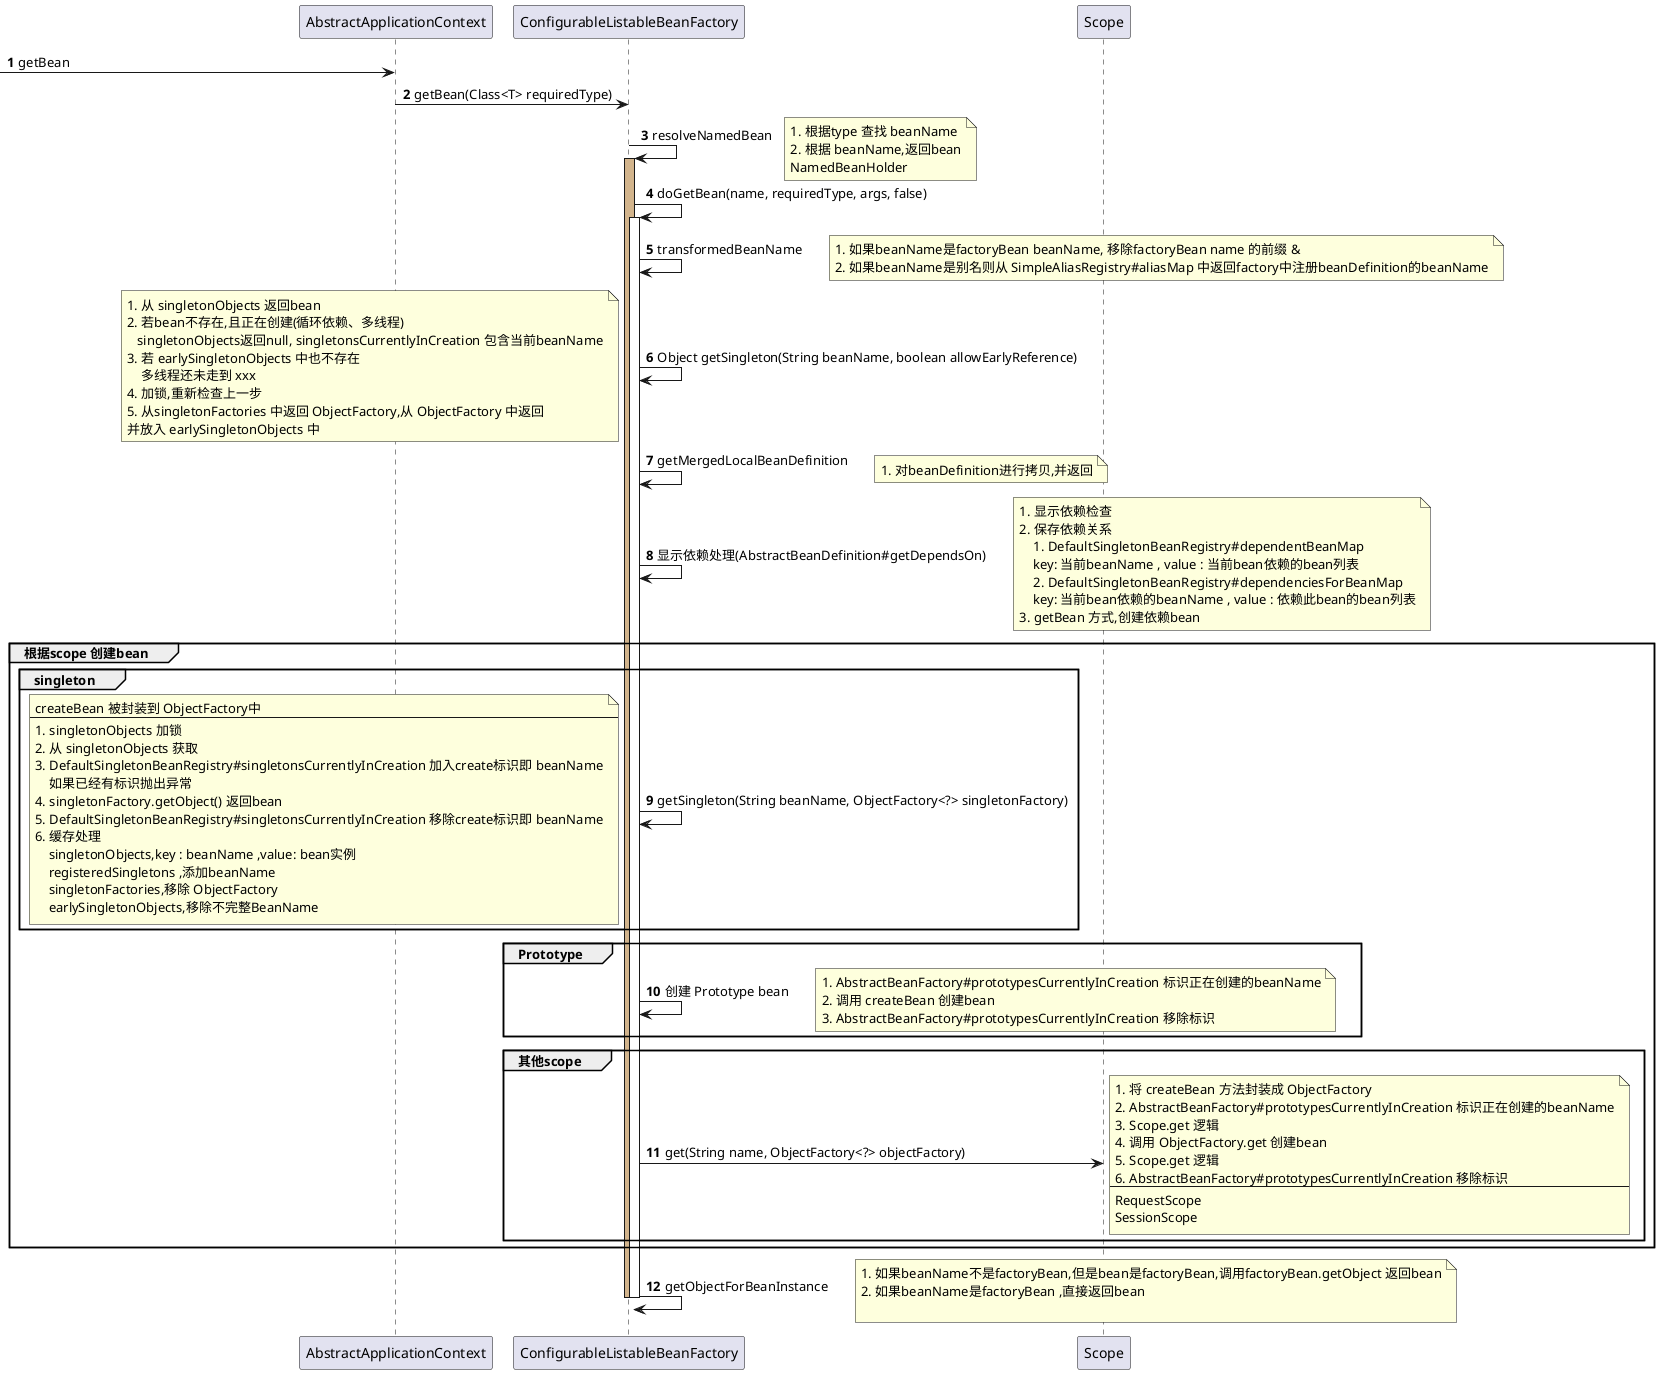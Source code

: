 @startuml
'https://plantuml.com/use-case-diagram

autonumber

-> AbstractApplicationContext : getBean

AbstractApplicationContext -> ConfigurableListableBeanFactory : getBean(Class<T> requiredType)
    ConfigurableListableBeanFactory -> ConfigurableListableBeanFactory ++ #tan: resolveNamedBean
    note right
    # 根据type 查找 beanName
    # 根据 beanName,返回bean
    NamedBeanHolder
    end note
        ConfigurableListableBeanFactory -> ConfigurableListableBeanFactory ++ : doGetBean(name, requiredType, args, false)
            ConfigurableListableBeanFactory -> ConfigurableListableBeanFactory : transformedBeanName
            note right
            # 如果beanName是factoryBean beanName, 移除factoryBean name 的前缀 &
            # 如果beanName是别名则从 SimpleAliasRegistry#aliasMap 中返回factory中注册beanDefinition的beanName
            end note

            ConfigurableListableBeanFactory -> ConfigurableListableBeanFactory : Object getSingleton(String beanName, boolean allowEarlyReference)
            note left
            # 从 singletonObjects 返回bean
            # 若bean不存在,且正在创建(循环依赖、多线程)
               singletonObjects返回null, singletonsCurrentlyInCreation 包含当前beanName
            # 若 earlySingletonObjects 中也不存在
                多线程还未走到 xxx
            # 加锁,重新检查上一步
            # 从singletonFactories 中返回 ObjectFactory,从 ObjectFactory 中返回
            并放入 earlySingletonObjects 中
            end note
            ConfigurableListableBeanFactory -> ConfigurableListableBeanFactory : getMergedLocalBeanDefinition
            note right
            # 对beanDefinition进行拷贝,并返回
            end note

            ConfigurableListableBeanFactory -> ConfigurableListableBeanFactory : 显示依赖处理(AbstractBeanDefinition#getDependsOn)
            note right
            # 显示依赖检查
            # 保存依赖关系
            ## DefaultSingletonBeanRegistry#dependentBeanMap
                key: 当前beanName , value : 当前bean依赖的bean列表
            ## DefaultSingletonBeanRegistry#dependenciesForBeanMap
                key: 当前bean依赖的beanName , value : 依赖此bean的bean列表
            # getBean 方式,创建依赖bean
            end note
            group 根据scope 创建bean
                group singleton
                    ConfigurableListableBeanFactory -> ConfigurableListableBeanFactory : getSingleton(String beanName, ObjectFactory<?> singletonFactory)
                    note left
                    createBean 被封装到 ObjectFactory中
                    ----
                    # singletonObjects 加锁
                    # 从 singletonObjects 获取
                    # DefaultSingletonBeanRegistry#singletonsCurrentlyInCreation 加入create标识即 beanName
                        如果已经有标识抛出异常
                    # singletonFactory.getObject() 返回bean
                    # DefaultSingletonBeanRegistry#singletonsCurrentlyInCreation 移除create标识即 beanName
                    # 缓存处理
                        singletonObjects,key : beanName ,value: bean实例
                        registeredSingletons ,添加beanName
                        singletonFactories,移除 ObjectFactory
                        earlySingletonObjects,移除不完整BeanName
                    end note
                end
                group Prototype
                    ConfigurableListableBeanFactory -> ConfigurableListableBeanFactory : 创建 Prototype bean
                    note right
                    # AbstractBeanFactory#prototypesCurrentlyInCreation 标识正在创建的beanName
                    # 调用 createBean 创建bean
                    # AbstractBeanFactory#prototypesCurrentlyInCreation 移除标识
                    end note
                end
                group 其他scope
                    ConfigurableListableBeanFactory -> Scope : get(String name, ObjectFactory<?> objectFactory)
                    note right
                    # 将 createBean 方法封装成 ObjectFactory
                    # AbstractBeanFactory#prototypesCurrentlyInCreation 标识正在创建的beanName
                    # Scope.get 逻辑
                    # 调用 ObjectFactory.get 创建bean
                    # Scope.get 逻辑
                    # AbstractBeanFactory#prototypesCurrentlyInCreation 移除标识
                    ---
                    RequestScope
                    SessionScope
                    end note
                end
            end
            ConfigurableListableBeanFactory -> ConfigurableListableBeanFactory : getObjectForBeanInstance
            note right
            # 如果beanName不是factoryBean,但是bean是factoryBean,调用factoryBean.getObject 返回bean
            # 如果beanName是factoryBean ,直接返回bean

            end note
        deactivate
    deactivate






@enduml